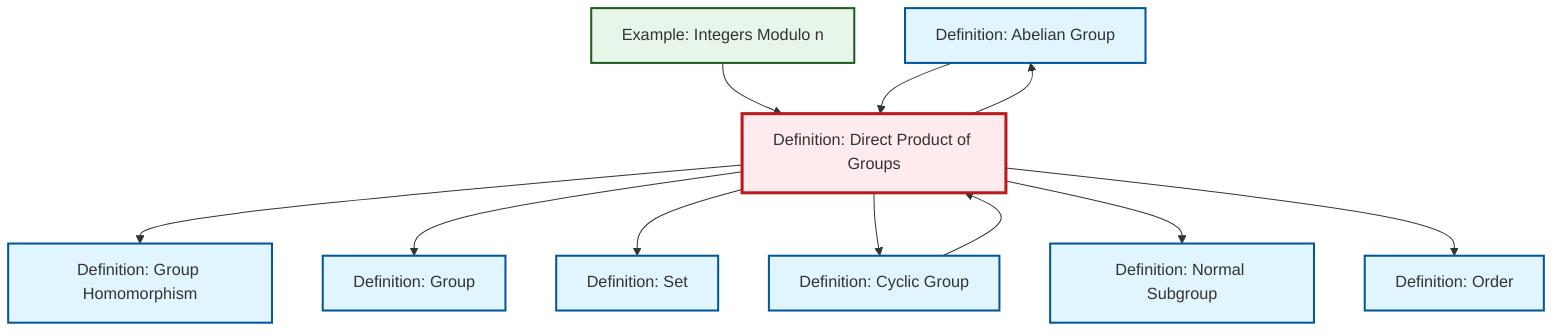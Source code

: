 graph TD
    classDef definition fill:#e1f5fe,stroke:#01579b,stroke-width:2px
    classDef theorem fill:#f3e5f5,stroke:#4a148c,stroke-width:2px
    classDef axiom fill:#fff3e0,stroke:#e65100,stroke-width:2px
    classDef example fill:#e8f5e9,stroke:#1b5e20,stroke-width:2px
    classDef current fill:#ffebee,stroke:#b71c1c,stroke-width:3px
    def-group["Definition: Group"]:::definition
    def-abelian-group["Definition: Abelian Group"]:::definition
    def-set["Definition: Set"]:::definition
    def-cyclic-group["Definition: Cyclic Group"]:::definition
    def-normal-subgroup["Definition: Normal Subgroup"]:::definition
    def-direct-product["Definition: Direct Product of Groups"]:::definition
    def-order["Definition: Order"]:::definition
    ex-quotient-integers-mod-n["Example: Integers Modulo n"]:::example
    def-homomorphism["Definition: Group Homomorphism"]:::definition
    def-direct-product --> def-homomorphism
    def-direct-product --> def-group
    def-cyclic-group --> def-direct-product
    def-direct-product --> def-abelian-group
    ex-quotient-integers-mod-n --> def-direct-product
    def-direct-product --> def-set
    def-abelian-group --> def-direct-product
    def-direct-product --> def-cyclic-group
    def-direct-product --> def-normal-subgroup
    def-direct-product --> def-order
    class def-direct-product current
